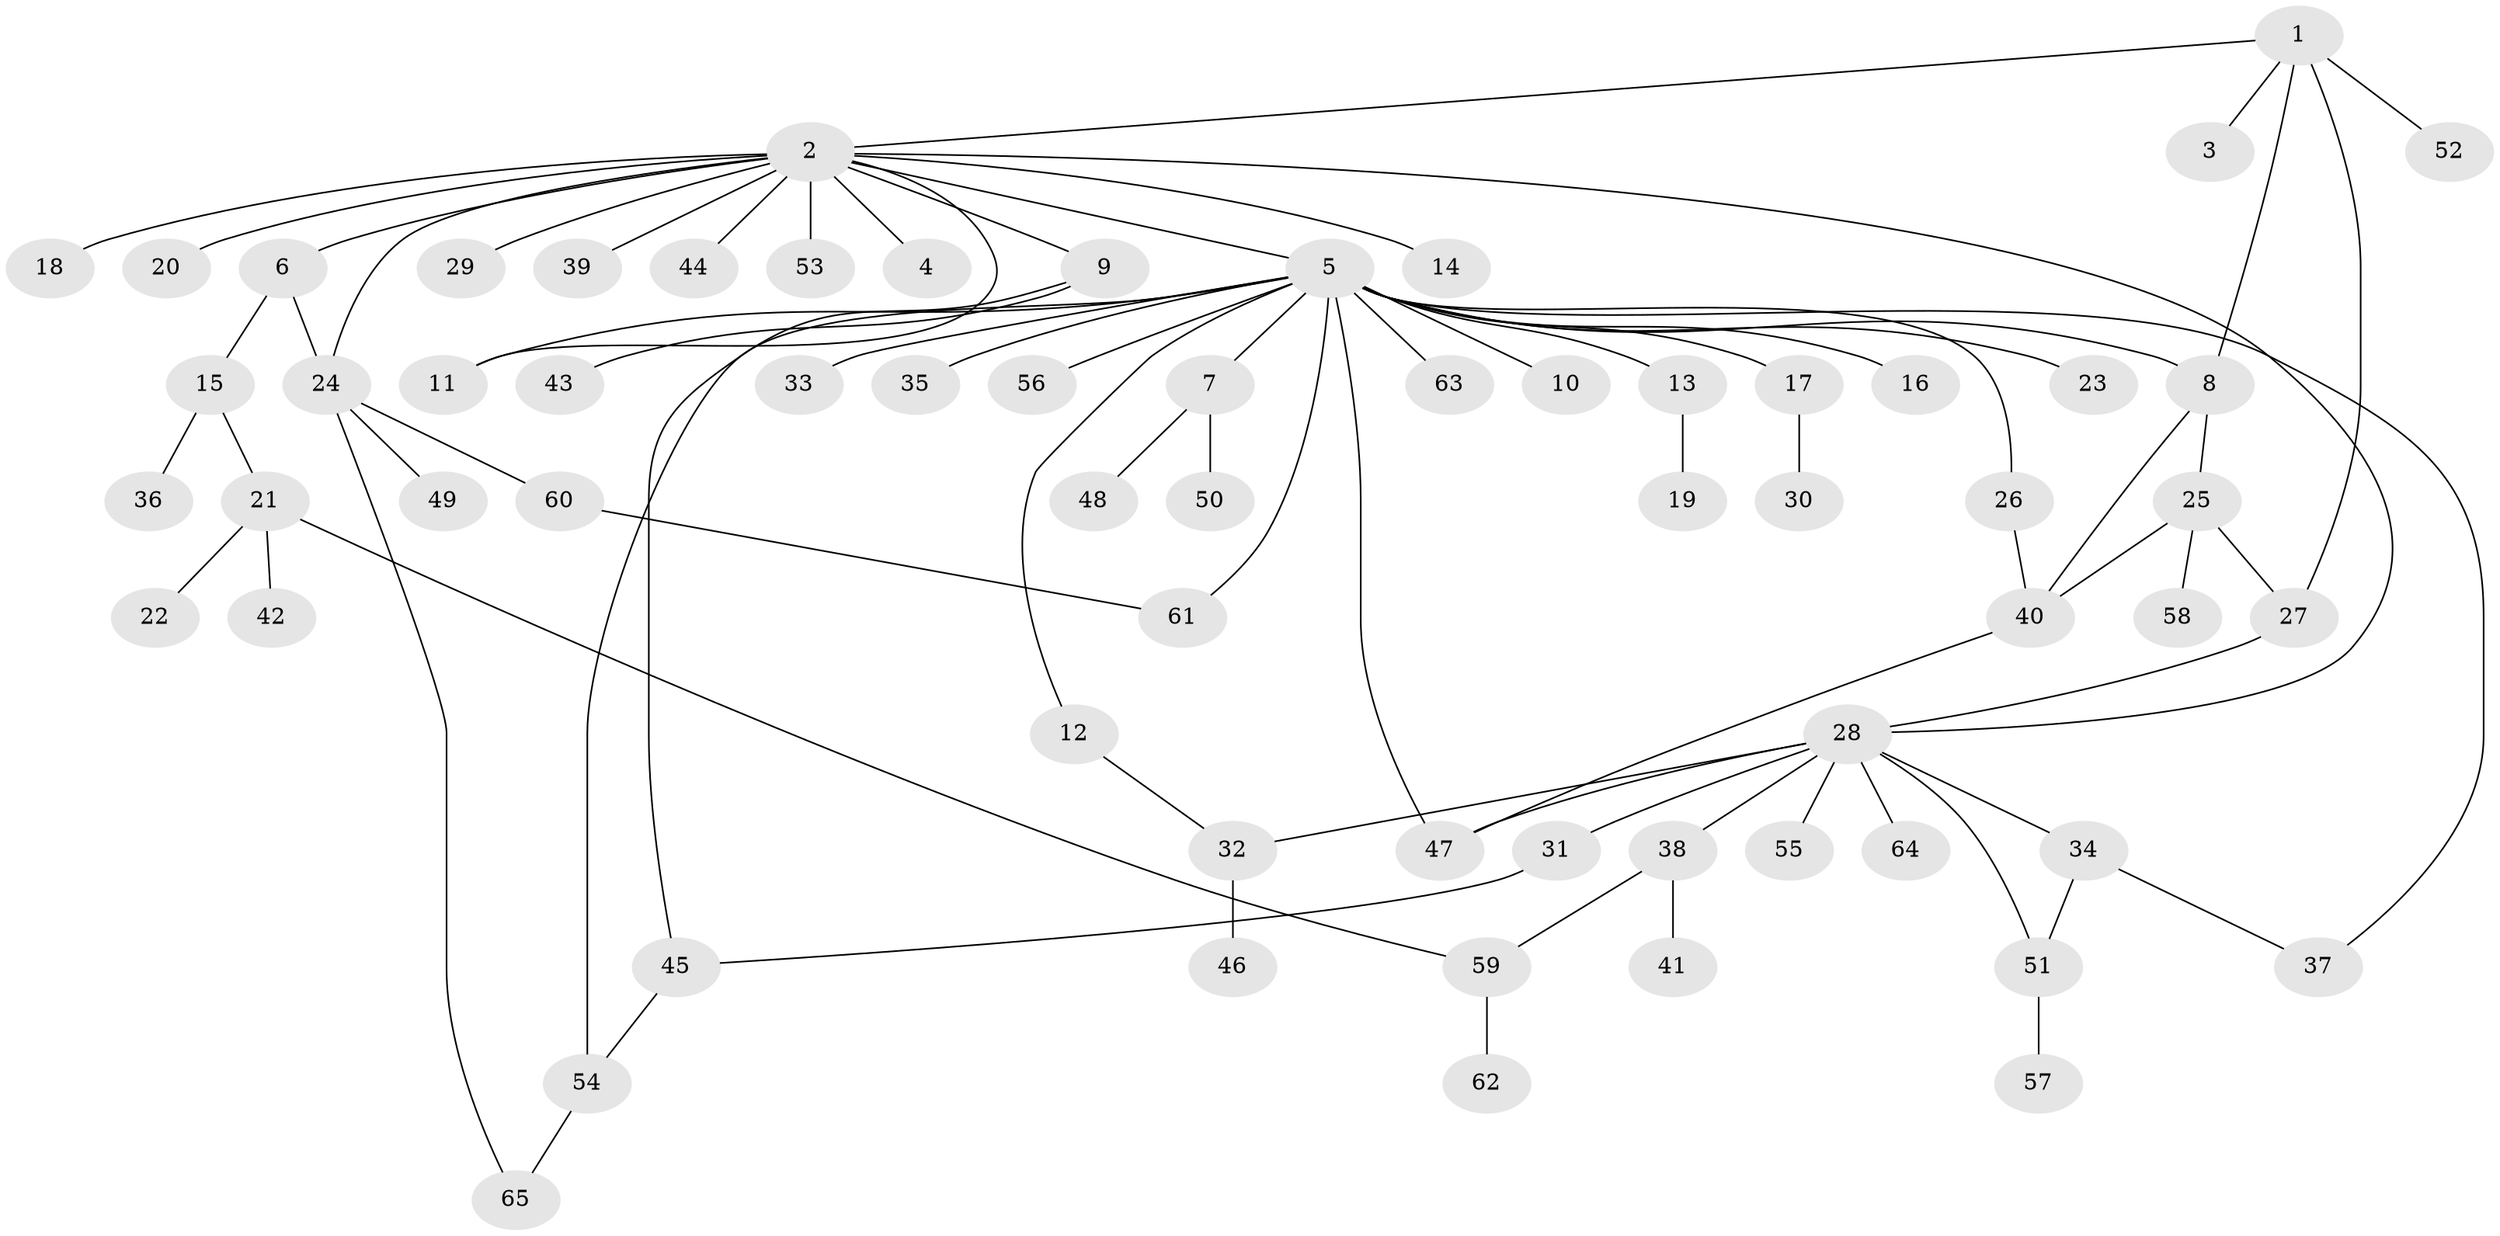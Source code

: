 // Generated by graph-tools (version 1.1) at 2025/11/02/27/25 16:11:12]
// undirected, 65 vertices, 81 edges
graph export_dot {
graph [start="1"]
  node [color=gray90,style=filled];
  1;
  2;
  3;
  4;
  5;
  6;
  7;
  8;
  9;
  10;
  11;
  12;
  13;
  14;
  15;
  16;
  17;
  18;
  19;
  20;
  21;
  22;
  23;
  24;
  25;
  26;
  27;
  28;
  29;
  30;
  31;
  32;
  33;
  34;
  35;
  36;
  37;
  38;
  39;
  40;
  41;
  42;
  43;
  44;
  45;
  46;
  47;
  48;
  49;
  50;
  51;
  52;
  53;
  54;
  55;
  56;
  57;
  58;
  59;
  60;
  61;
  62;
  63;
  64;
  65;
  1 -- 2;
  1 -- 3;
  1 -- 8;
  1 -- 27;
  1 -- 52;
  2 -- 4;
  2 -- 5;
  2 -- 6;
  2 -- 9;
  2 -- 11;
  2 -- 14;
  2 -- 18;
  2 -- 20;
  2 -- 24;
  2 -- 28;
  2 -- 29;
  2 -- 39;
  2 -- 44;
  2 -- 53;
  5 -- 7;
  5 -- 8;
  5 -- 10;
  5 -- 11;
  5 -- 12;
  5 -- 13;
  5 -- 16;
  5 -- 17;
  5 -- 23;
  5 -- 26;
  5 -- 33;
  5 -- 35;
  5 -- 37;
  5 -- 47;
  5 -- 54;
  5 -- 56;
  5 -- 61;
  5 -- 63;
  6 -- 15;
  6 -- 24;
  7 -- 48;
  7 -- 50;
  8 -- 25;
  8 -- 40;
  9 -- 43;
  9 -- 45;
  12 -- 32;
  13 -- 19;
  15 -- 21;
  15 -- 36;
  17 -- 30;
  21 -- 22;
  21 -- 42;
  21 -- 59;
  24 -- 49;
  24 -- 60;
  24 -- 65;
  25 -- 27;
  25 -- 40;
  25 -- 58;
  26 -- 40;
  27 -- 28;
  28 -- 31;
  28 -- 32;
  28 -- 34;
  28 -- 38;
  28 -- 47;
  28 -- 51;
  28 -- 55;
  28 -- 64;
  31 -- 45;
  32 -- 46;
  34 -- 37;
  34 -- 51;
  38 -- 41;
  38 -- 59;
  40 -- 47;
  45 -- 54;
  51 -- 57;
  54 -- 65;
  59 -- 62;
  60 -- 61;
}
